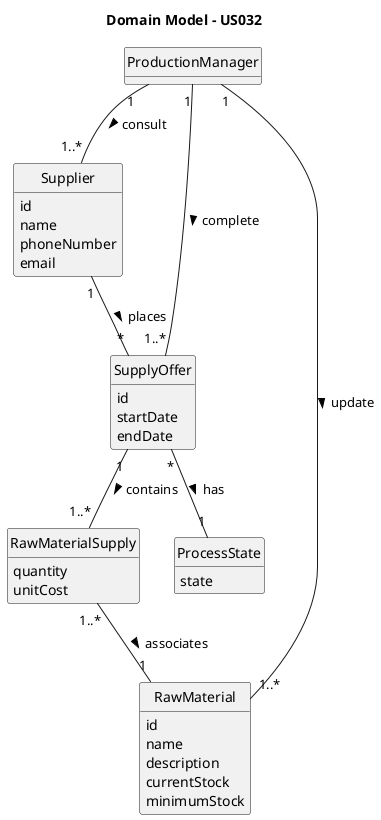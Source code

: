 @startuml
skinparam monochrome true
skinparam packageStyle rectangle
skinparam shadowing false

skinparam classAttributeIconSize 0

hide circle
hide methods

title Domain Model - US032

class ProductionManager {
}

class Supplier {
    id
    name
    phoneNumber
    email
}

class SupplyOffer {
    id
    startDate
    endDate
}

class RawMaterialSupply {
    quantity
    unitCost
}

enum ProcessState {
    state
}

class RawMaterial {
    id
    name
    description
    currentStock
    minimumStock
}


ProductionManager "1" -- "1..*" Supplier : consult >
ProductionManager "1" -- "1..*" SupplyOffer : complete >
ProductionManager "1" -- "1..*" RawMaterial : update >
Supplier "1" -- "*" SupplyOffer : places >
SupplyOffer "*" -- "1" ProcessState : has >
SupplyOffer "1" -- "1..*" RawMaterialSupply : contains >
RawMaterialSupply "1..*" -- "1" RawMaterial : associates >

@enduml

